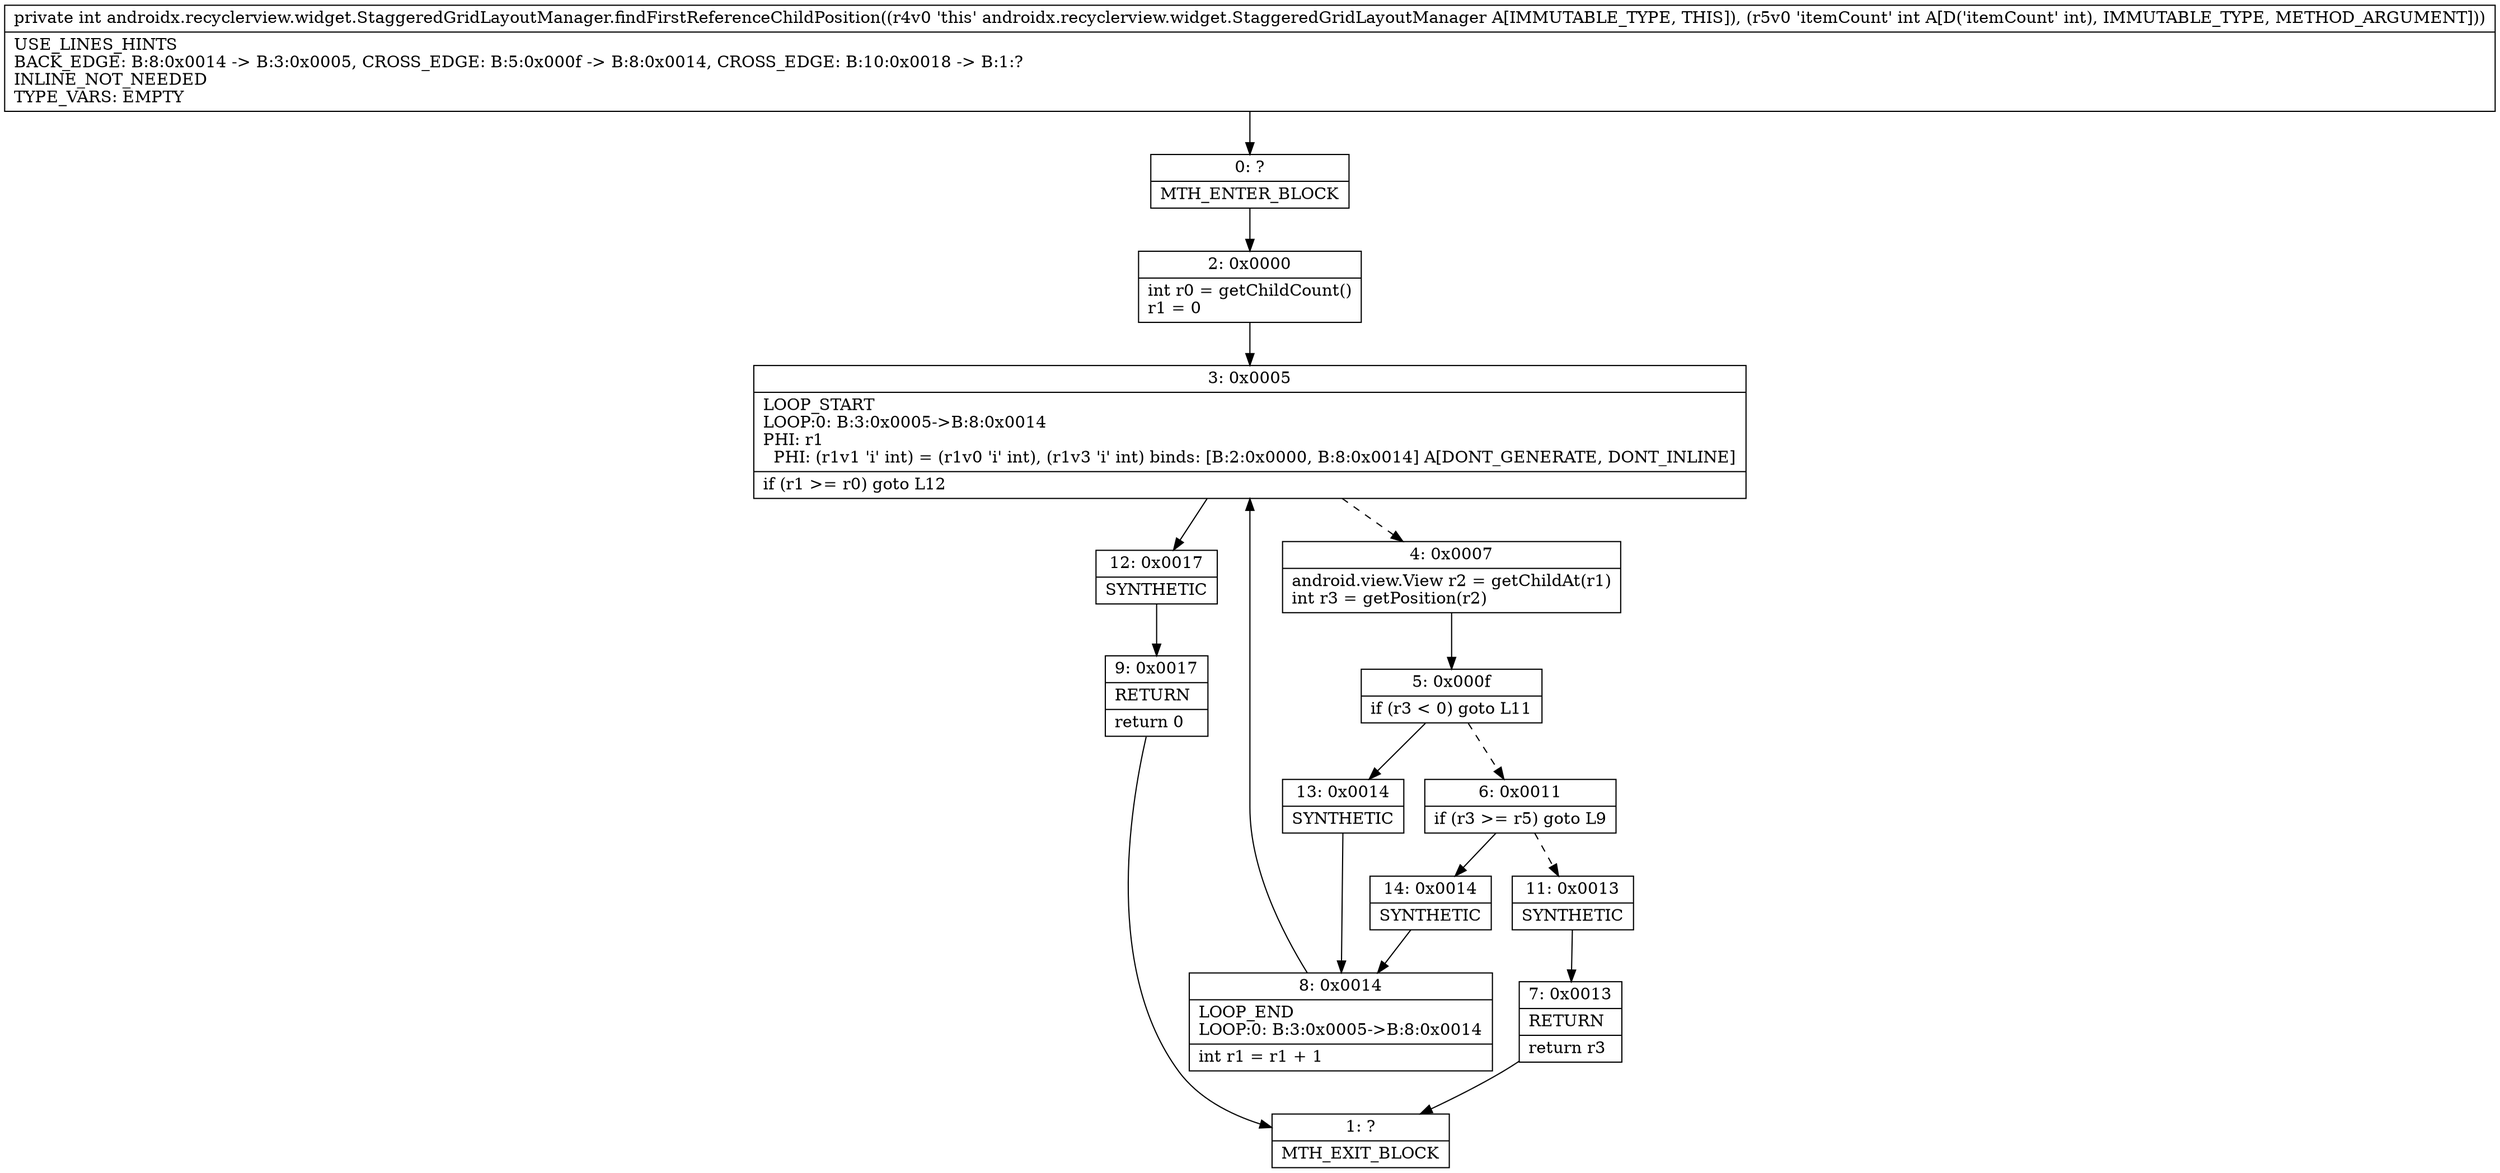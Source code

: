 digraph "CFG forandroidx.recyclerview.widget.StaggeredGridLayoutManager.findFirstReferenceChildPosition(I)I" {
Node_0 [shape=record,label="{0\:\ ?|MTH_ENTER_BLOCK\l}"];
Node_2 [shape=record,label="{2\:\ 0x0000|int r0 = getChildCount()\lr1 = 0\l}"];
Node_3 [shape=record,label="{3\:\ 0x0005|LOOP_START\lLOOP:0: B:3:0x0005\-\>B:8:0x0014\lPHI: r1 \l  PHI: (r1v1 'i' int) = (r1v0 'i' int), (r1v3 'i' int) binds: [B:2:0x0000, B:8:0x0014] A[DONT_GENERATE, DONT_INLINE]\l|if (r1 \>= r0) goto L12\l}"];
Node_4 [shape=record,label="{4\:\ 0x0007|android.view.View r2 = getChildAt(r1)\lint r3 = getPosition(r2)\l}"];
Node_5 [shape=record,label="{5\:\ 0x000f|if (r3 \< 0) goto L11\l}"];
Node_6 [shape=record,label="{6\:\ 0x0011|if (r3 \>= r5) goto L9\l}"];
Node_11 [shape=record,label="{11\:\ 0x0013|SYNTHETIC\l}"];
Node_7 [shape=record,label="{7\:\ 0x0013|RETURN\l|return r3\l}"];
Node_1 [shape=record,label="{1\:\ ?|MTH_EXIT_BLOCK\l}"];
Node_14 [shape=record,label="{14\:\ 0x0014|SYNTHETIC\l}"];
Node_8 [shape=record,label="{8\:\ 0x0014|LOOP_END\lLOOP:0: B:3:0x0005\-\>B:8:0x0014\l|int r1 = r1 + 1\l}"];
Node_13 [shape=record,label="{13\:\ 0x0014|SYNTHETIC\l}"];
Node_12 [shape=record,label="{12\:\ 0x0017|SYNTHETIC\l}"];
Node_9 [shape=record,label="{9\:\ 0x0017|RETURN\l|return 0\l}"];
MethodNode[shape=record,label="{private int androidx.recyclerview.widget.StaggeredGridLayoutManager.findFirstReferenceChildPosition((r4v0 'this' androidx.recyclerview.widget.StaggeredGridLayoutManager A[IMMUTABLE_TYPE, THIS]), (r5v0 'itemCount' int A[D('itemCount' int), IMMUTABLE_TYPE, METHOD_ARGUMENT]))  | USE_LINES_HINTS\lBACK_EDGE: B:8:0x0014 \-\> B:3:0x0005, CROSS_EDGE: B:5:0x000f \-\> B:8:0x0014, CROSS_EDGE: B:10:0x0018 \-\> B:1:?\lINLINE_NOT_NEEDED\lTYPE_VARS: EMPTY\l}"];
MethodNode -> Node_0;Node_0 -> Node_2;
Node_2 -> Node_3;
Node_3 -> Node_4[style=dashed];
Node_3 -> Node_12;
Node_4 -> Node_5;
Node_5 -> Node_6[style=dashed];
Node_5 -> Node_13;
Node_6 -> Node_11[style=dashed];
Node_6 -> Node_14;
Node_11 -> Node_7;
Node_7 -> Node_1;
Node_14 -> Node_8;
Node_8 -> Node_3;
Node_13 -> Node_8;
Node_12 -> Node_9;
Node_9 -> Node_1;
}

